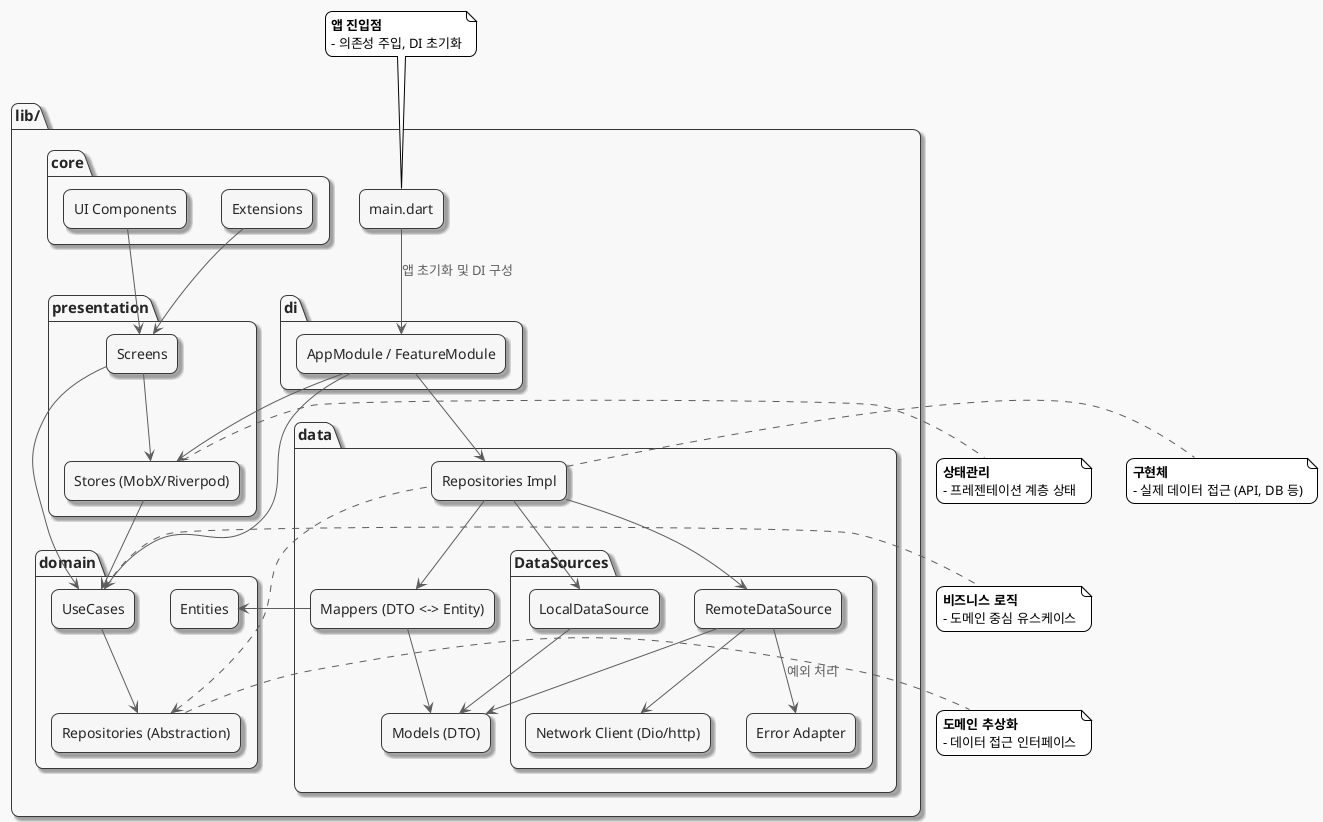 @startuml
!theme plain
skinparam componentStyle uml2
skinparam shadowing false
skinparam roundcorner 15
skinparam monochrome true
skinparam backgroundColor #F9F9F9
skinparam ArrowColor Black
skinparam ArrowFontColor Black
skinparam defaultFontName "Nanum Gothic"

skinparam package {
  BackgroundColor #F8F8FF
  BorderColor #333366
  FontColor #222244
  FontSize 15
  Shadowing true
}
skinparam rectangle {
  BackgroundColor #F0F8FF
  BorderColor #333366
  FontColor #222244
  Shadowing true
}
skinparam ArrowColor #336699
skinparam ArrowFontColor #336699
skinparam ArrowFontSize 13

' === 패키지 구조 ===

package "lib/" {

  rectangle "main.dart" as main

  package "core" {
    rectangle "Extensions"
    rectangle "UI Components"
  }

  package "data" {
    rectangle "Repositories Impl"
    package "DataSources" {
      rectangle "RemoteDataSource"
      rectangle "LocalDataSource"
      rectangle "Error Adapter"
      rectangle "Network Client (Dio/http)"
    }
    rectangle "Models (DTO)"
    rectangle "Mappers (DTO <-> Entity)"
  }

  package "domain" {
    rectangle "UseCases"
    rectangle "Repositories (Abstraction)"
    rectangle "Entities"
  }

  package "presentation" {
    rectangle "Screens"
    rectangle "Stores (MobX/Riverpod)"
  }

  package "di" {
    rectangle "AppModule / FeatureModule"
  }
}

' === 의존성 관계 ===

main --> "AppModule / FeatureModule" : "앱 초기화 및 DI 구성"
"AppModule / FeatureModule" --> "Repositories Impl"
"AppModule / FeatureModule" --> "UseCases"
"AppModule / FeatureModule" --> "Stores (MobX/Riverpod)"

"Screens" --> "Stores (MobX/Riverpod)"
"Screens" --> "UseCases"
"Stores (MobX/Riverpod)" --> "UseCases"

"UseCases" --> "Repositories (Abstraction)"
"Repositories (Abstraction)" <.. "Repositories Impl"

"Repositories Impl" --> "RemoteDataSource"
"Repositories Impl" --> "LocalDataSource"
"Repositories Impl" --> "Mappers (DTO <-> Entity)"

"RemoteDataSource" --> "Network Client (Dio/http)"
"RemoteDataSource" --> "Error Adapter" : "예외 처리"
"RemoteDataSource" --> "Models (DTO)"

"LocalDataSource" --> "Models (DTO)"

"Mappers (DTO <-> Entity)" --> "Models (DTO)"
"Mappers (DTO <-> Entity)" --> "Entities"

"UI Components" --> "Screens"
"Extensions" --> "Screens"

' 설명 주석
note top of main
  <b>앱 진입점</b>
  - 의존성 주입, DI 초기화
end note

note right of "UseCases"
  <b>비즈니스 로직</b>
  - 도메인 중심 유스케이스
end note

note right of "Repositories (Abstraction)"
  <b>도메인 추상화</b>
  - 데이터 접근 인터페이스
end note

note right of "Repositories Impl"
  <b>구현체</b>
  - 실제 데이터 접근 (API, DB 등)
end note

note right of "Stores (MobX/Riverpod)"
  <b>상태관리</b>
  - 프레젠테이션 계층 상태
end note

@enduml
